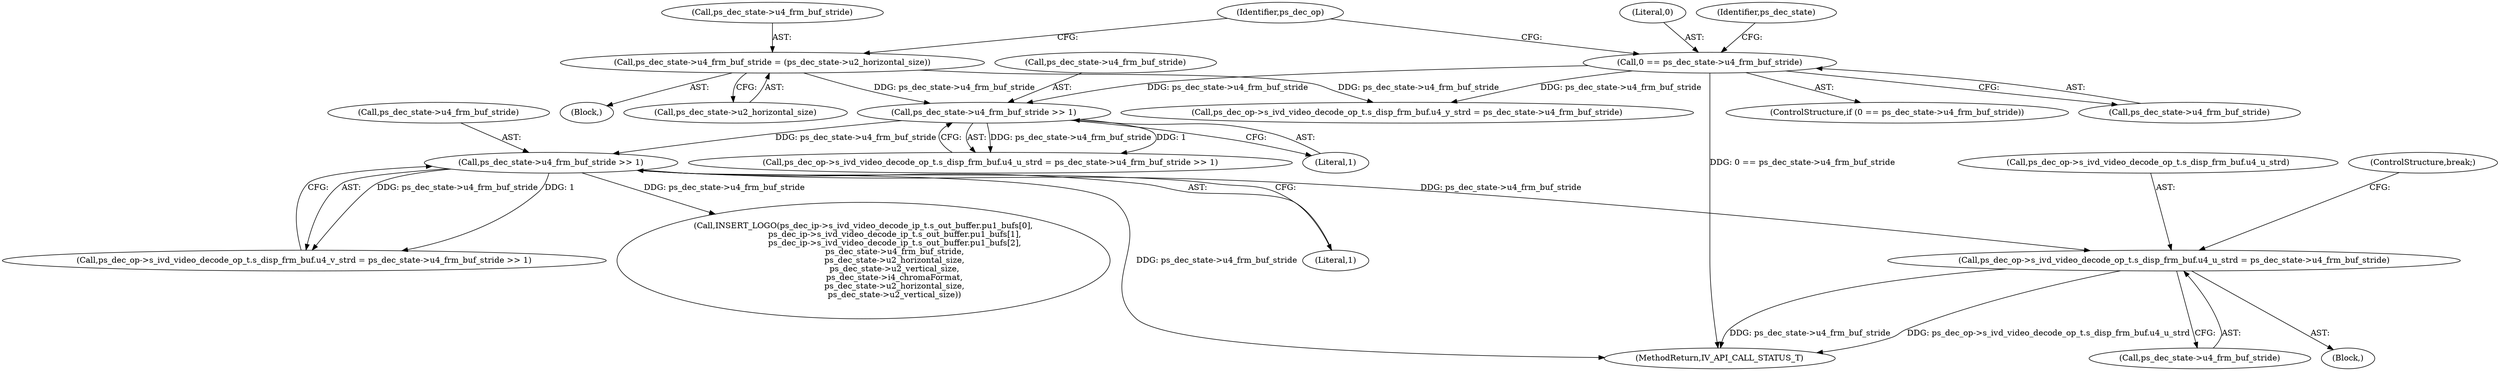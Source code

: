 digraph "0_Android_a86eb798d077b9b25c8f8c77e3c02c2f287c1ce7@pointer" {
"1001355" [label="(Call,ps_dec_op->s_ivd_video_decode_op_t.s_disp_frm_buf.u4_u_strd = ps_dec_state->u4_frm_buf_stride)"];
"1001305" [label="(Call,ps_dec_state->u4_frm_buf_stride >> 1)"];
"1001266" [label="(Call,ps_dec_state->u4_frm_buf_stride >> 1)"];
"1001205" [label="(Call,ps_dec_state->u4_frm_buf_stride = (ps_dec_state->u2_horizontal_size))"];
"1001199" [label="(Call,0 == ps_dec_state->u4_frm_buf_stride)"];
"1001356" [label="(Call,ps_dec_op->s_ivd_video_decode_op_t.s_disp_frm_buf.u4_u_strd)"];
"1001366" [label="(ControlStructure,break;)"];
"1001689" [label="(MethodReturn,IV_API_CALL_STATUS_T)"];
"1001200" [label="(Literal,0)"];
"1001363" [label="(Call,ps_dec_state->u4_frm_buf_stride)"];
"1001209" [label="(Call,ps_dec_state->u2_horizontal_size)"];
"1001306" [label="(Call,ps_dec_state->u4_frm_buf_stride)"];
"1001309" [label="(Literal,1)"];
"1001198" [label="(ControlStructure,if (0 == ps_dec_state->u4_frm_buf_stride))"];
"1001305" [label="(Call,ps_dec_state->u4_frm_buf_stride >> 1)"];
"1001199" [label="(Call,0 == ps_dec_state->u4_frm_buf_stride)"];
"1001258" [label="(Call,ps_dec_op->s_ivd_video_decode_op_t.s_disp_frm_buf.u4_u_strd = ps_dec_state->u4_frm_buf_stride >> 1)"];
"1001341" [label="(Block,)"];
"1001267" [label="(Call,ps_dec_state->u4_frm_buf_stride)"];
"1001270" [label="(Literal,1)"];
"1001614" [label="(Call,INSERT_LOGO(ps_dec_ip->s_ivd_video_decode_ip_t.s_out_buffer.pu1_bufs[0],\n                        ps_dec_ip->s_ivd_video_decode_ip_t.s_out_buffer.pu1_bufs[1],\n                        ps_dec_ip->s_ivd_video_decode_ip_t.s_out_buffer.pu1_bufs[2],\n                        ps_dec_state->u4_frm_buf_stride,\n                        ps_dec_state->u2_horizontal_size,\n                        ps_dec_state->u2_vertical_size,\n                        ps_dec_state->i4_chromaFormat,\n                        ps_dec_state->u2_horizontal_size,\n                        ps_dec_state->u2_vertical_size))"];
"1001297" [label="(Call,ps_dec_op->s_ivd_video_decode_op_t.s_disp_frm_buf.u4_v_strd = ps_dec_state->u4_frm_buf_stride >> 1)"];
"1001205" [label="(Call,ps_dec_state->u4_frm_buf_stride = (ps_dec_state->u2_horizontal_size))"];
"1001207" [label="(Identifier,ps_dec_state)"];
"1001266" [label="(Call,ps_dec_state->u4_frm_buf_stride >> 1)"];
"1001204" [label="(Block,)"];
"1001206" [label="(Call,ps_dec_state->u4_frm_buf_stride)"];
"1001201" [label="(Call,ps_dec_state->u4_frm_buf_stride)"];
"1001216" [label="(Identifier,ps_dec_op)"];
"1001355" [label="(Call,ps_dec_op->s_ivd_video_decode_op_t.s_disp_frm_buf.u4_u_strd = ps_dec_state->u4_frm_buf_stride)"];
"1001223" [label="(Call,ps_dec_op->s_ivd_video_decode_op_t.s_disp_frm_buf.u4_y_strd = ps_dec_state->u4_frm_buf_stride)"];
"1001355" -> "1001341"  [label="AST: "];
"1001355" -> "1001363"  [label="CFG: "];
"1001356" -> "1001355"  [label="AST: "];
"1001363" -> "1001355"  [label="AST: "];
"1001366" -> "1001355"  [label="CFG: "];
"1001355" -> "1001689"  [label="DDG: ps_dec_state->u4_frm_buf_stride"];
"1001355" -> "1001689"  [label="DDG: ps_dec_op->s_ivd_video_decode_op_t.s_disp_frm_buf.u4_u_strd"];
"1001305" -> "1001355"  [label="DDG: ps_dec_state->u4_frm_buf_stride"];
"1001305" -> "1001297"  [label="AST: "];
"1001305" -> "1001309"  [label="CFG: "];
"1001306" -> "1001305"  [label="AST: "];
"1001309" -> "1001305"  [label="AST: "];
"1001297" -> "1001305"  [label="CFG: "];
"1001305" -> "1001689"  [label="DDG: ps_dec_state->u4_frm_buf_stride"];
"1001305" -> "1001297"  [label="DDG: ps_dec_state->u4_frm_buf_stride"];
"1001305" -> "1001297"  [label="DDG: 1"];
"1001266" -> "1001305"  [label="DDG: ps_dec_state->u4_frm_buf_stride"];
"1001305" -> "1001614"  [label="DDG: ps_dec_state->u4_frm_buf_stride"];
"1001266" -> "1001258"  [label="AST: "];
"1001266" -> "1001270"  [label="CFG: "];
"1001267" -> "1001266"  [label="AST: "];
"1001270" -> "1001266"  [label="AST: "];
"1001258" -> "1001266"  [label="CFG: "];
"1001266" -> "1001258"  [label="DDG: ps_dec_state->u4_frm_buf_stride"];
"1001266" -> "1001258"  [label="DDG: 1"];
"1001205" -> "1001266"  [label="DDG: ps_dec_state->u4_frm_buf_stride"];
"1001199" -> "1001266"  [label="DDG: ps_dec_state->u4_frm_buf_stride"];
"1001205" -> "1001204"  [label="AST: "];
"1001205" -> "1001209"  [label="CFG: "];
"1001206" -> "1001205"  [label="AST: "];
"1001209" -> "1001205"  [label="AST: "];
"1001216" -> "1001205"  [label="CFG: "];
"1001205" -> "1001223"  [label="DDG: ps_dec_state->u4_frm_buf_stride"];
"1001199" -> "1001198"  [label="AST: "];
"1001199" -> "1001201"  [label="CFG: "];
"1001200" -> "1001199"  [label="AST: "];
"1001201" -> "1001199"  [label="AST: "];
"1001207" -> "1001199"  [label="CFG: "];
"1001216" -> "1001199"  [label="CFG: "];
"1001199" -> "1001689"  [label="DDG: 0 == ps_dec_state->u4_frm_buf_stride"];
"1001199" -> "1001223"  [label="DDG: ps_dec_state->u4_frm_buf_stride"];
}
